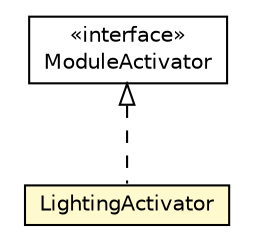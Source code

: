 #!/usr/local/bin/dot
#
# Class diagram 
# Generated by UMLGraph version R5_6-24-gf6e263 (http://www.umlgraph.org/)
#

digraph G {
	edge [fontname="Helvetica",fontsize=10,labelfontname="Helvetica",labelfontsize=10];
	node [fontname="Helvetica",fontsize=10,shape=plaintext];
	nodesep=0.25;
	ranksep=0.5;
	// org.universAAL.middleware.container.ModuleActivator
	c5180190 [label=<<table title="org.universAAL.middleware.container.ModuleActivator" border="0" cellborder="1" cellspacing="0" cellpadding="2" port="p" href="../middleware/container/ModuleActivator.html">
		<tr><td><table border="0" cellspacing="0" cellpadding="1">
<tr><td align="center" balign="center"> &#171;interface&#187; </td></tr>
<tr><td align="center" balign="center"> ModuleActivator </td></tr>
		</table></td></tr>
		</table>>, URL="../middleware/container/ModuleActivator.html", fontname="Helvetica", fontcolor="black", fontsize=10.0];
	// org.universAAL.ontology.LightingActivator
	c5180687 [label=<<table title="org.universAAL.ontology.LightingActivator" border="0" cellborder="1" cellspacing="0" cellpadding="2" port="p" bgcolor="lemonChiffon" href="./LightingActivator.html">
		<tr><td><table border="0" cellspacing="0" cellpadding="1">
<tr><td align="center" balign="center"> LightingActivator </td></tr>
		</table></td></tr>
		</table>>, URL="./LightingActivator.html", fontname="Helvetica", fontcolor="black", fontsize=10.0];
	//org.universAAL.ontology.LightingActivator implements org.universAAL.middleware.container.ModuleActivator
	c5180190:p -> c5180687:p [dir=back,arrowtail=empty,style=dashed];
}

